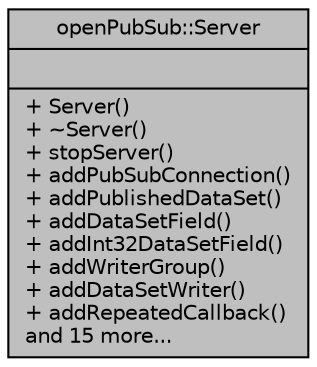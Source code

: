digraph "openPubSub::Server"
{
 // LATEX_PDF_SIZE
  edge [fontname="Helvetica",fontsize="10",labelfontname="Helvetica",labelfontsize="10"];
  node [fontname="Helvetica",fontsize="10",shape=record];
  Node1 [label="{openPubSub::Server\n||+ Server()\l+ ~Server()\l+ stopServer()\l+ addPubSubConnection()\l+ addPublishedDataSet()\l+ addDataSetField()\l+ addInt32DataSetField()\l+ addWriterGroup()\l+ addDataSetWriter()\l+ addRepeatedCallback()\land 15 more...\l}",height=0.2,width=0.4,color="black", fillcolor="grey75", style="filled", fontcolor="black",tooltip=" "];
}
